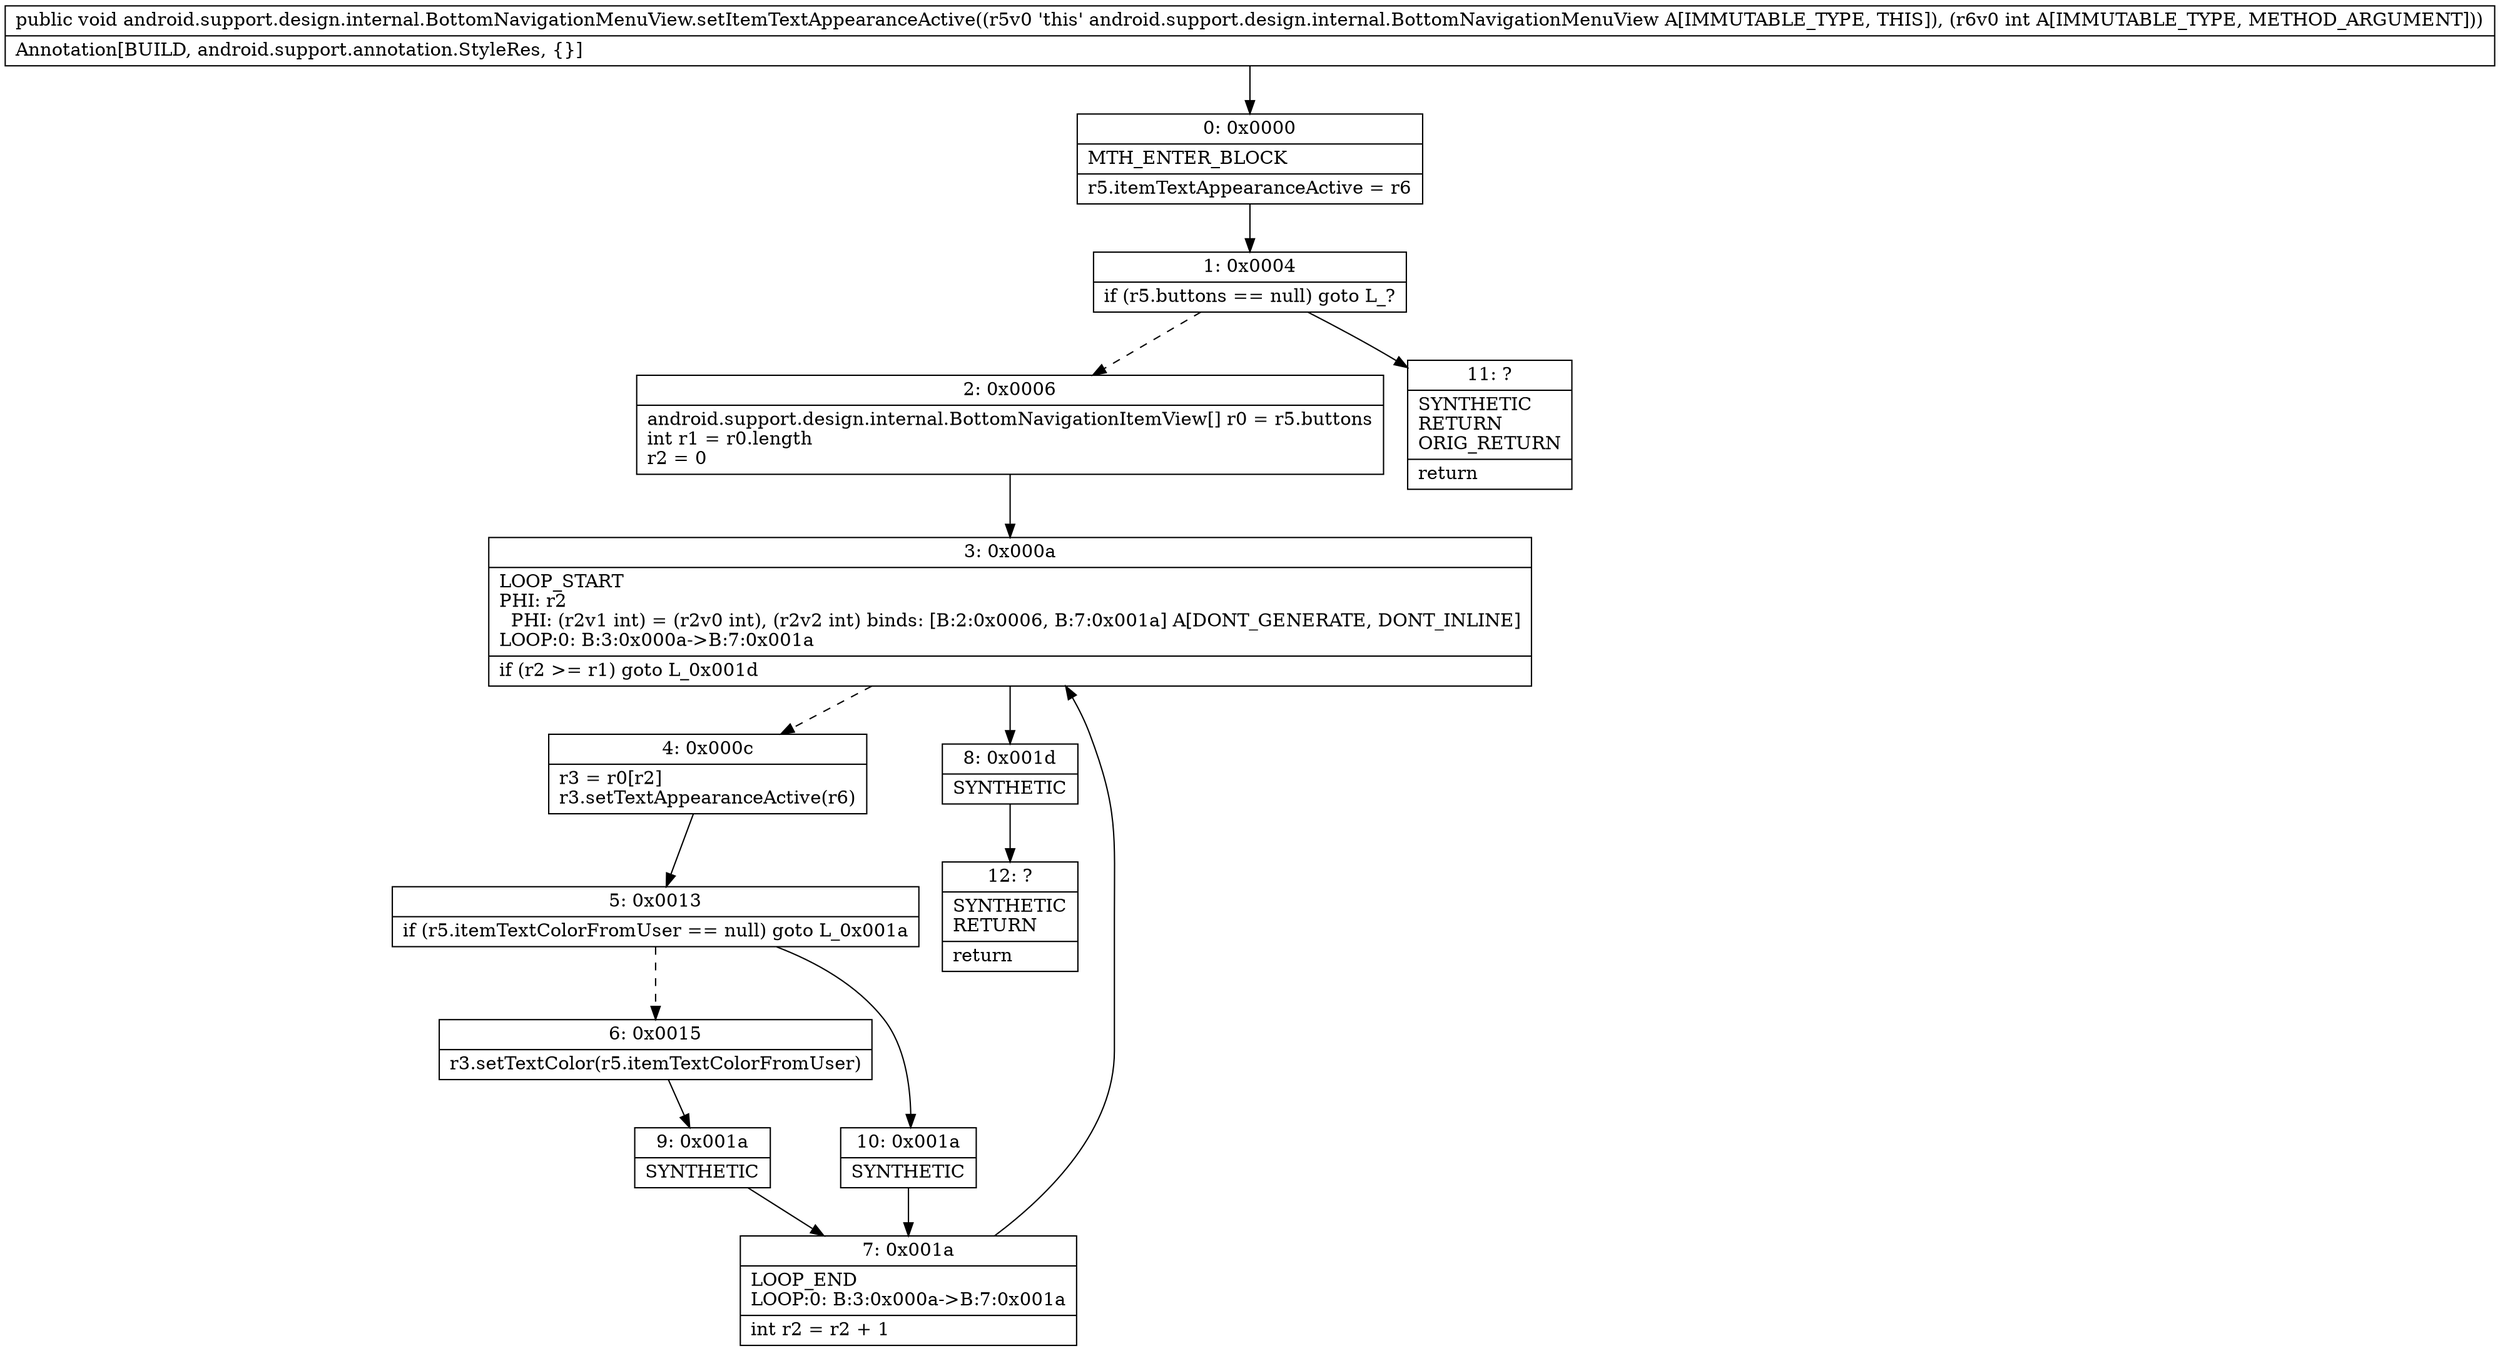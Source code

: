 digraph "CFG forandroid.support.design.internal.BottomNavigationMenuView.setItemTextAppearanceActive(I)V" {
Node_0 [shape=record,label="{0\:\ 0x0000|MTH_ENTER_BLOCK\l|r5.itemTextAppearanceActive = r6\l}"];
Node_1 [shape=record,label="{1\:\ 0x0004|if (r5.buttons == null) goto L_?\l}"];
Node_2 [shape=record,label="{2\:\ 0x0006|android.support.design.internal.BottomNavigationItemView[] r0 = r5.buttons\lint r1 = r0.length\lr2 = 0\l}"];
Node_3 [shape=record,label="{3\:\ 0x000a|LOOP_START\lPHI: r2 \l  PHI: (r2v1 int) = (r2v0 int), (r2v2 int) binds: [B:2:0x0006, B:7:0x001a] A[DONT_GENERATE, DONT_INLINE]\lLOOP:0: B:3:0x000a\-\>B:7:0x001a\l|if (r2 \>= r1) goto L_0x001d\l}"];
Node_4 [shape=record,label="{4\:\ 0x000c|r3 = r0[r2]\lr3.setTextAppearanceActive(r6)\l}"];
Node_5 [shape=record,label="{5\:\ 0x0013|if (r5.itemTextColorFromUser == null) goto L_0x001a\l}"];
Node_6 [shape=record,label="{6\:\ 0x0015|r3.setTextColor(r5.itemTextColorFromUser)\l}"];
Node_7 [shape=record,label="{7\:\ 0x001a|LOOP_END\lLOOP:0: B:3:0x000a\-\>B:7:0x001a\l|int r2 = r2 + 1\l}"];
Node_8 [shape=record,label="{8\:\ 0x001d|SYNTHETIC\l}"];
Node_9 [shape=record,label="{9\:\ 0x001a|SYNTHETIC\l}"];
Node_10 [shape=record,label="{10\:\ 0x001a|SYNTHETIC\l}"];
Node_11 [shape=record,label="{11\:\ ?|SYNTHETIC\lRETURN\lORIG_RETURN\l|return\l}"];
Node_12 [shape=record,label="{12\:\ ?|SYNTHETIC\lRETURN\l|return\l}"];
MethodNode[shape=record,label="{public void android.support.design.internal.BottomNavigationMenuView.setItemTextAppearanceActive((r5v0 'this' android.support.design.internal.BottomNavigationMenuView A[IMMUTABLE_TYPE, THIS]), (r6v0 int A[IMMUTABLE_TYPE, METHOD_ARGUMENT]))  | Annotation[BUILD, android.support.annotation.StyleRes, \{\}]\l}"];
MethodNode -> Node_0;
Node_0 -> Node_1;
Node_1 -> Node_2[style=dashed];
Node_1 -> Node_11;
Node_2 -> Node_3;
Node_3 -> Node_4[style=dashed];
Node_3 -> Node_8;
Node_4 -> Node_5;
Node_5 -> Node_6[style=dashed];
Node_5 -> Node_10;
Node_6 -> Node_9;
Node_7 -> Node_3;
Node_8 -> Node_12;
Node_9 -> Node_7;
Node_10 -> Node_7;
}

